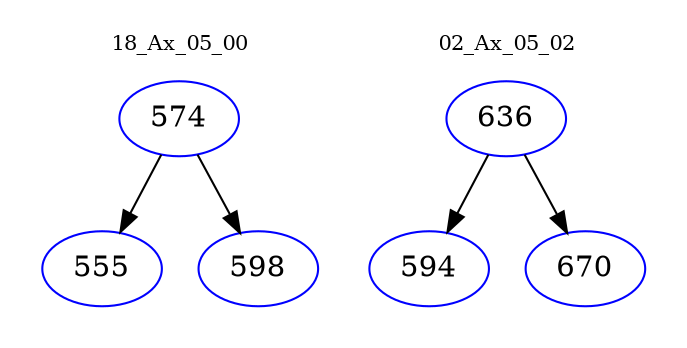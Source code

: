digraph{
subgraph cluster_0 {
color = white
label = "18_Ax_05_00";
fontsize=10;
T0_574 [label="574", color="blue"]
T0_574 -> T0_555 [color="black"]
T0_555 [label="555", color="blue"]
T0_574 -> T0_598 [color="black"]
T0_598 [label="598", color="blue"]
}
subgraph cluster_1 {
color = white
label = "02_Ax_05_02";
fontsize=10;
T1_636 [label="636", color="blue"]
T1_636 -> T1_594 [color="black"]
T1_594 [label="594", color="blue"]
T1_636 -> T1_670 [color="black"]
T1_670 [label="670", color="blue"]
}
}

